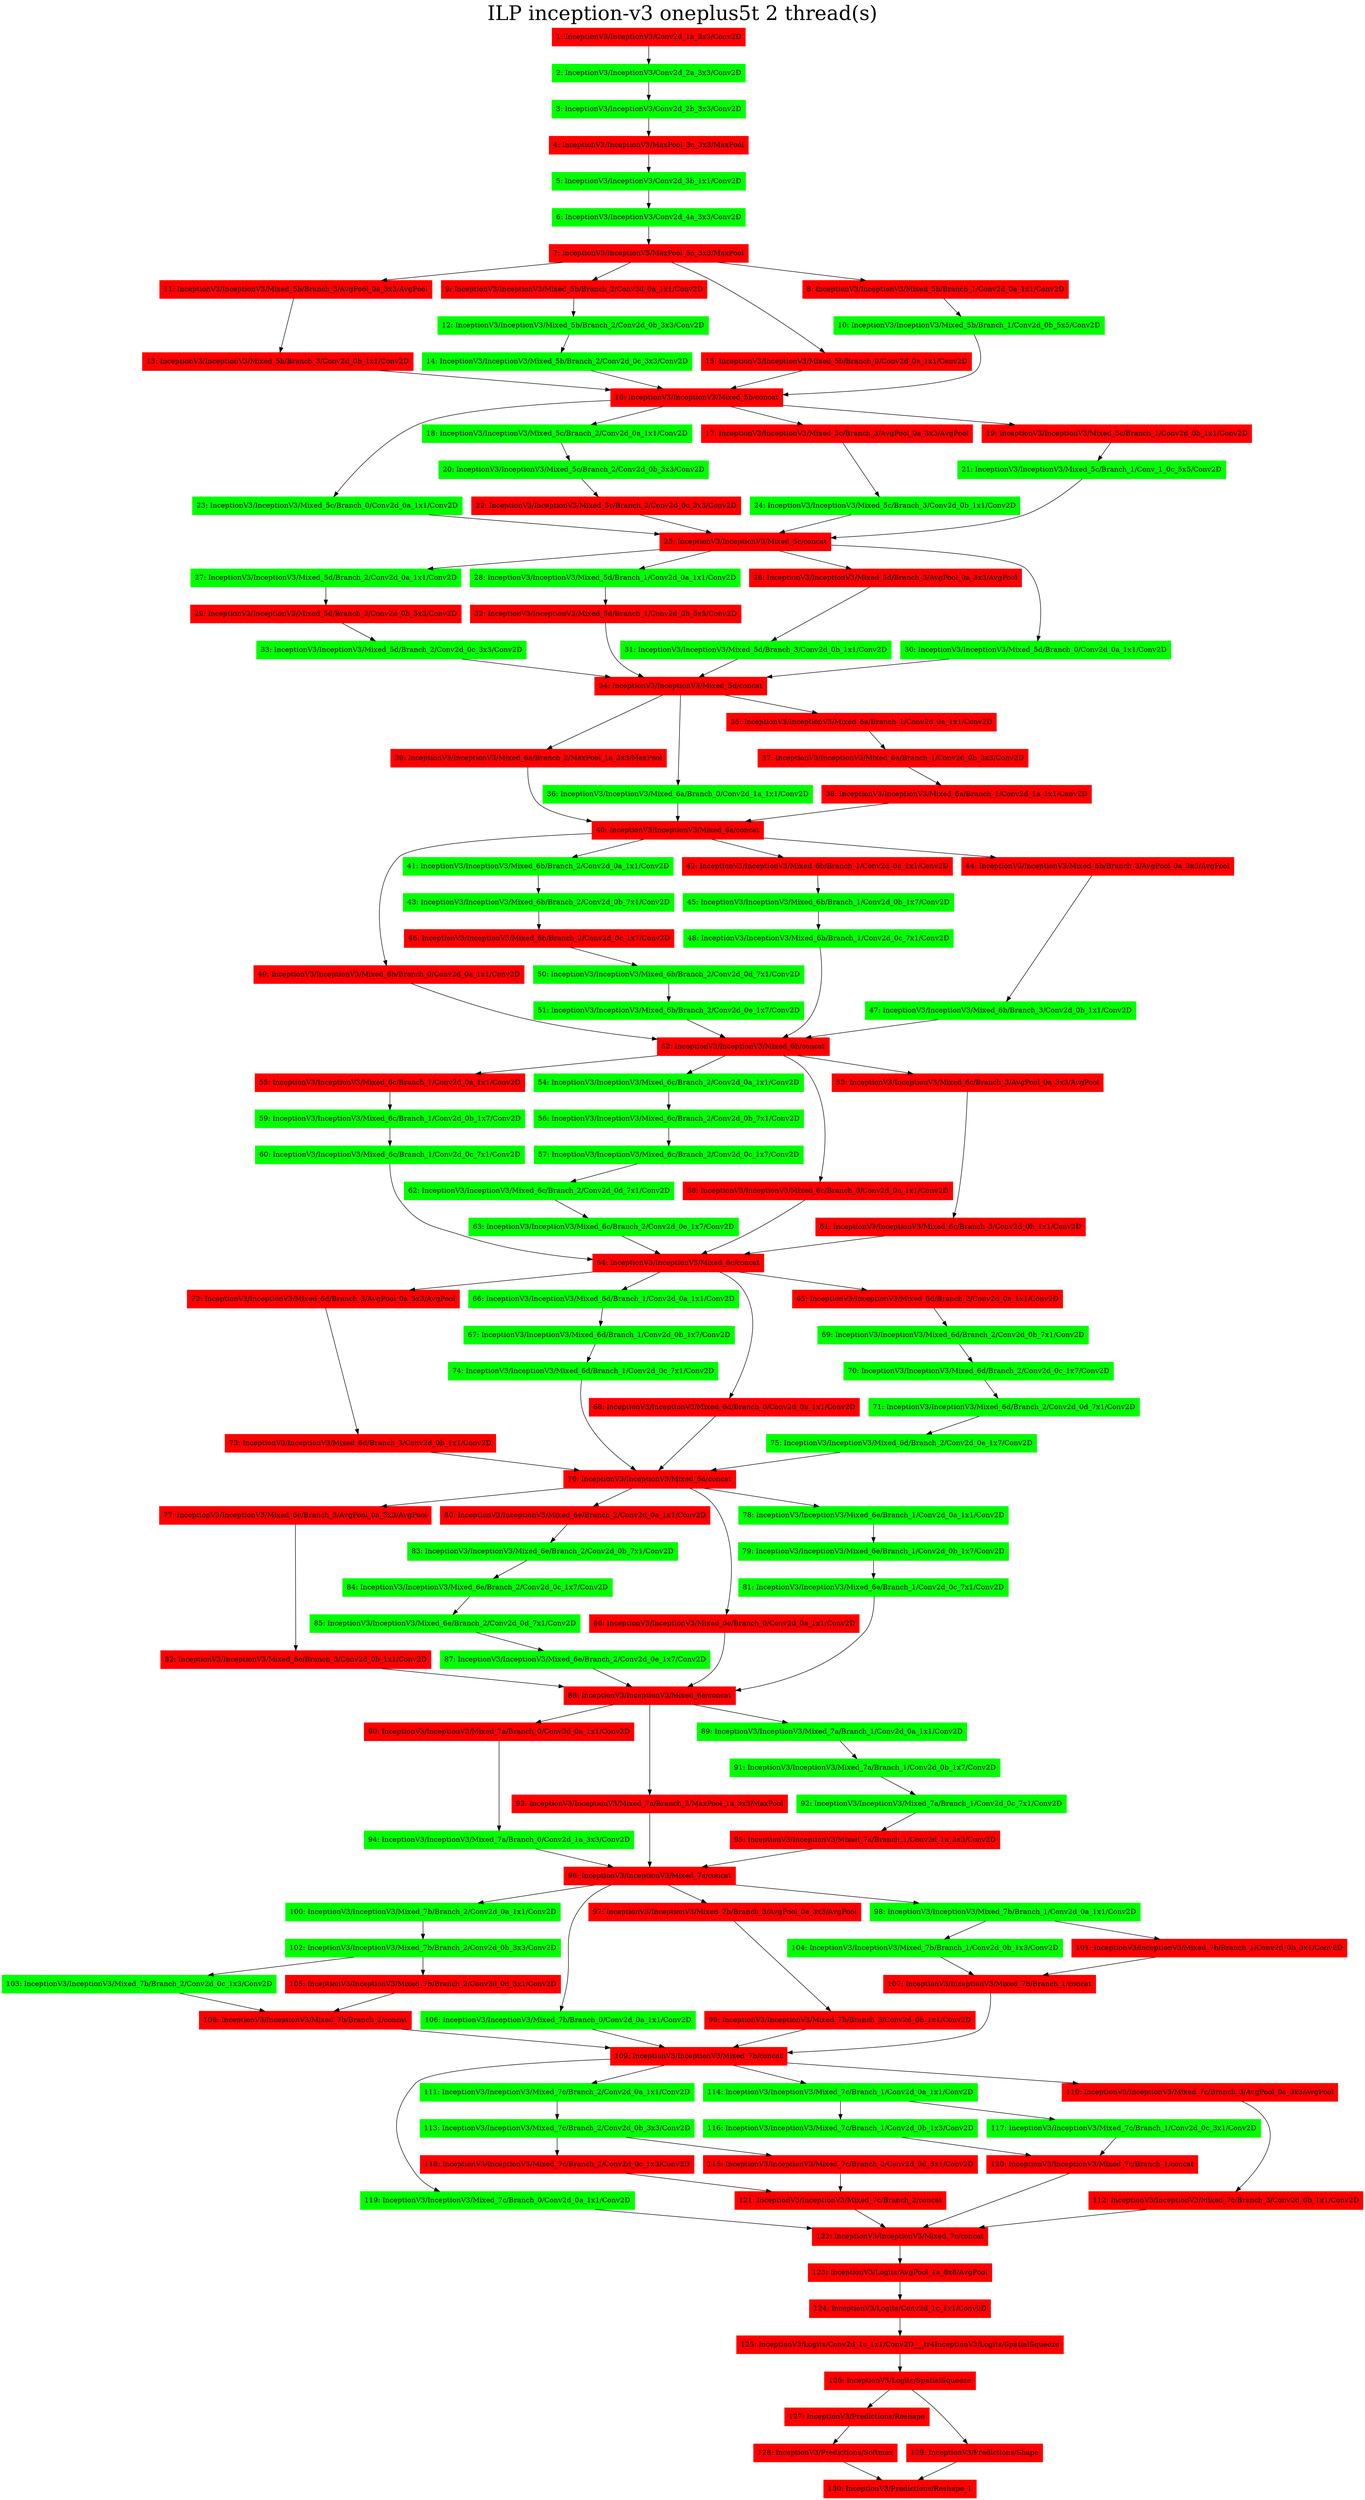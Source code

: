 digraph G {
label     = "ILP inception-v3 oneplus5t 2 thread(s)"
    labelloc  =  t // t: Place the graph's title on top.
    fontsize  = 40 // Make title stand out by giving a large font size
    fontcolor = black"1: InceptionV3/InceptionV3/Conv2d_1a_3x3/Conv2D"->"2: InceptionV3/InceptionV3/Conv2d_2a_3x3/Conv2D";
"1: InceptionV3/InceptionV3/Conv2d_1a_3x3/Conv2D" [shape=box,style=filled,color=red];
"2: InceptionV3/InceptionV3/Conv2d_2a_3x3/Conv2D"->"3: InceptionV3/InceptionV3/Conv2d_2b_3x3/Conv2D";
"2: InceptionV3/InceptionV3/Conv2d_2a_3x3/Conv2D" [shape=box,style=filled,color=green];
"3: InceptionV3/InceptionV3/Conv2d_2b_3x3/Conv2D"->"4: InceptionV3/InceptionV3/MaxPool_3a_3x3/MaxPool";
"3: InceptionV3/InceptionV3/Conv2d_2b_3x3/Conv2D" [shape=box,style=filled,color=green];
"4: InceptionV3/InceptionV3/MaxPool_3a_3x3/MaxPool"->"5: InceptionV3/InceptionV3/Conv2d_3b_1x1/Conv2D";
"4: InceptionV3/InceptionV3/MaxPool_3a_3x3/MaxPool" [shape=box,style=filled,color=red];
"5: InceptionV3/InceptionV3/Conv2d_3b_1x1/Conv2D"->"6: InceptionV3/InceptionV3/Conv2d_4a_3x3/Conv2D";
"5: InceptionV3/InceptionV3/Conv2d_3b_1x1/Conv2D" [shape=box,style=filled,color=green];
"6: InceptionV3/InceptionV3/Conv2d_4a_3x3/Conv2D"->"7: InceptionV3/InceptionV3/MaxPool_5a_3x3/MaxPool";
"6: InceptionV3/InceptionV3/Conv2d_4a_3x3/Conv2D" [shape=box,style=filled,color=green];
"7: InceptionV3/InceptionV3/MaxPool_5a_3x3/MaxPool"->"11: InceptionV3/InceptionV3/Mixed_5b/Branch_3/AvgPool_0a_3x3/AvgPool";
"7: InceptionV3/InceptionV3/MaxPool_5a_3x3/MaxPool"->"9: InceptionV3/InceptionV3/Mixed_5b/Branch_2/Conv2d_0a_1x1/Conv2D";
"7: InceptionV3/InceptionV3/MaxPool_5a_3x3/MaxPool"->"15: InceptionV3/InceptionV3/Mixed_5b/Branch_0/Conv2d_0a_1x1/Conv2D";
"7: InceptionV3/InceptionV3/MaxPool_5a_3x3/MaxPool"->"8: InceptionV3/InceptionV3/Mixed_5b/Branch_1/Conv2d_0a_1x1/Conv2D";
"7: InceptionV3/InceptionV3/MaxPool_5a_3x3/MaxPool" [shape=box,style=filled,color=red];
"11: InceptionV3/InceptionV3/Mixed_5b/Branch_3/AvgPool_0a_3x3/AvgPool"->"13: InceptionV3/InceptionV3/Mixed_5b/Branch_3/Conv2d_0b_1x1/Conv2D";
"11: InceptionV3/InceptionV3/Mixed_5b/Branch_3/AvgPool_0a_3x3/AvgPool" [shape=box,style=filled,color=red];
"9: InceptionV3/InceptionV3/Mixed_5b/Branch_2/Conv2d_0a_1x1/Conv2D"->"12: InceptionV3/InceptionV3/Mixed_5b/Branch_2/Conv2d_0b_3x3/Conv2D";
"9: InceptionV3/InceptionV3/Mixed_5b/Branch_2/Conv2d_0a_1x1/Conv2D" [shape=box,style=filled,color=red];
"8: InceptionV3/InceptionV3/Mixed_5b/Branch_1/Conv2d_0a_1x1/Conv2D"->"10: InceptionV3/InceptionV3/Mixed_5b/Branch_1/Conv2d_0b_5x5/Conv2D";
"8: InceptionV3/InceptionV3/Mixed_5b/Branch_1/Conv2d_0a_1x1/Conv2D" [shape=box,style=filled,color=red];
"15: InceptionV3/InceptionV3/Mixed_5b/Branch_0/Conv2d_0a_1x1/Conv2D"->"16: InceptionV3/InceptionV3/Mixed_5b/concat";
"15: InceptionV3/InceptionV3/Mixed_5b/Branch_0/Conv2d_0a_1x1/Conv2D" [shape=box,style=filled,color=red];
"13: InceptionV3/InceptionV3/Mixed_5b/Branch_3/Conv2d_0b_1x1/Conv2D"->"16: InceptionV3/InceptionV3/Mixed_5b/concat";
"13: InceptionV3/InceptionV3/Mixed_5b/Branch_3/Conv2d_0b_1x1/Conv2D" [shape=box,style=filled,color=red];
"12: InceptionV3/InceptionV3/Mixed_5b/Branch_2/Conv2d_0b_3x3/Conv2D"->"14: InceptionV3/InceptionV3/Mixed_5b/Branch_2/Conv2d_0c_3x3/Conv2D";
"12: InceptionV3/InceptionV3/Mixed_5b/Branch_2/Conv2d_0b_3x3/Conv2D" [shape=box,style=filled,color=green];
"10: InceptionV3/InceptionV3/Mixed_5b/Branch_1/Conv2d_0b_5x5/Conv2D"->"16: InceptionV3/InceptionV3/Mixed_5b/concat";
"10: InceptionV3/InceptionV3/Mixed_5b/Branch_1/Conv2d_0b_5x5/Conv2D" [shape=box,style=filled,color=green];
"14: InceptionV3/InceptionV3/Mixed_5b/Branch_2/Conv2d_0c_3x3/Conv2D"->"16: InceptionV3/InceptionV3/Mixed_5b/concat";
"14: InceptionV3/InceptionV3/Mixed_5b/Branch_2/Conv2d_0c_3x3/Conv2D" [shape=box,style=filled,color=green];
"16: InceptionV3/InceptionV3/Mixed_5b/concat"->"23: InceptionV3/InceptionV3/Mixed_5c/Branch_0/Conv2d_0a_1x1/Conv2D";
"16: InceptionV3/InceptionV3/Mixed_5b/concat"->"18: InceptionV3/InceptionV3/Mixed_5c/Branch_2/Conv2d_0a_1x1/Conv2D";
"16: InceptionV3/InceptionV3/Mixed_5b/concat"->"17: InceptionV3/InceptionV3/Mixed_5c/Branch_3/AvgPool_0a_3x3/AvgPool";
"16: InceptionV3/InceptionV3/Mixed_5b/concat"->"19: InceptionV3/InceptionV3/Mixed_5c/Branch_1/Conv2d_0b_1x1/Conv2D";
"16: InceptionV3/InceptionV3/Mixed_5b/concat" [shape=box,style=filled,color=red];
"17: InceptionV3/InceptionV3/Mixed_5c/Branch_3/AvgPool_0a_3x3/AvgPool"->"24: InceptionV3/InceptionV3/Mixed_5c/Branch_3/Conv2d_0b_1x1/Conv2D";
"17: InceptionV3/InceptionV3/Mixed_5c/Branch_3/AvgPool_0a_3x3/AvgPool" [shape=box,style=filled,color=red];
"18: InceptionV3/InceptionV3/Mixed_5c/Branch_2/Conv2d_0a_1x1/Conv2D"->"20: InceptionV3/InceptionV3/Mixed_5c/Branch_2/Conv2d_0b_3x3/Conv2D";
"18: InceptionV3/InceptionV3/Mixed_5c/Branch_2/Conv2d_0a_1x1/Conv2D" [shape=box,style=filled,color=green];
"19: InceptionV3/InceptionV3/Mixed_5c/Branch_1/Conv2d_0b_1x1/Conv2D"->"21: InceptionV3/InceptionV3/Mixed_5c/Branch_1/Conv_1_0c_5x5/Conv2D";
"19: InceptionV3/InceptionV3/Mixed_5c/Branch_1/Conv2d_0b_1x1/Conv2D" [shape=box,style=filled,color=red];
"23: InceptionV3/InceptionV3/Mixed_5c/Branch_0/Conv2d_0a_1x1/Conv2D"->"25: InceptionV3/InceptionV3/Mixed_5c/concat";
"23: InceptionV3/InceptionV3/Mixed_5c/Branch_0/Conv2d_0a_1x1/Conv2D" [shape=box,style=filled,color=green];
"24: InceptionV3/InceptionV3/Mixed_5c/Branch_3/Conv2d_0b_1x1/Conv2D"->"25: InceptionV3/InceptionV3/Mixed_5c/concat";
"24: InceptionV3/InceptionV3/Mixed_5c/Branch_3/Conv2d_0b_1x1/Conv2D" [shape=box,style=filled,color=green];
"20: InceptionV3/InceptionV3/Mixed_5c/Branch_2/Conv2d_0b_3x3/Conv2D"->"22: InceptionV3/InceptionV3/Mixed_5c/Branch_2/Conv2d_0c_3x3/Conv2D";
"20: InceptionV3/InceptionV3/Mixed_5c/Branch_2/Conv2d_0b_3x3/Conv2D" [shape=box,style=filled,color=green];
"21: InceptionV3/InceptionV3/Mixed_5c/Branch_1/Conv_1_0c_5x5/Conv2D"->"25: InceptionV3/InceptionV3/Mixed_5c/concat";
"21: InceptionV3/InceptionV3/Mixed_5c/Branch_1/Conv_1_0c_5x5/Conv2D" [shape=box,style=filled,color=green];
"22: InceptionV3/InceptionV3/Mixed_5c/Branch_2/Conv2d_0c_3x3/Conv2D"->"25: InceptionV3/InceptionV3/Mixed_5c/concat";
"22: InceptionV3/InceptionV3/Mixed_5c/Branch_2/Conv2d_0c_3x3/Conv2D" [shape=box,style=filled,color=red];
"25: InceptionV3/InceptionV3/Mixed_5c/concat"->"27: InceptionV3/InceptionV3/Mixed_5d/Branch_2/Conv2d_0a_1x1/Conv2D";
"25: InceptionV3/InceptionV3/Mixed_5c/concat"->"28: InceptionV3/InceptionV3/Mixed_5d/Branch_1/Conv2d_0a_1x1/Conv2D";
"25: InceptionV3/InceptionV3/Mixed_5c/concat"->"26: InceptionV3/InceptionV3/Mixed_5d/Branch_3/AvgPool_0a_3x3/AvgPool";
"25: InceptionV3/InceptionV3/Mixed_5c/concat"->"30: InceptionV3/InceptionV3/Mixed_5d/Branch_0/Conv2d_0a_1x1/Conv2D";
"25: InceptionV3/InceptionV3/Mixed_5c/concat" [shape=box,style=filled,color=red];
"26: InceptionV3/InceptionV3/Mixed_5d/Branch_3/AvgPool_0a_3x3/AvgPool"->"31: InceptionV3/InceptionV3/Mixed_5d/Branch_3/Conv2d_0b_1x1/Conv2D";
"26: InceptionV3/InceptionV3/Mixed_5d/Branch_3/AvgPool_0a_3x3/AvgPool" [shape=box,style=filled,color=red];
"27: InceptionV3/InceptionV3/Mixed_5d/Branch_2/Conv2d_0a_1x1/Conv2D"->"29: InceptionV3/InceptionV3/Mixed_5d/Branch_2/Conv2d_0b_3x3/Conv2D";
"27: InceptionV3/InceptionV3/Mixed_5d/Branch_2/Conv2d_0a_1x1/Conv2D" [shape=box,style=filled,color=green];
"28: InceptionV3/InceptionV3/Mixed_5d/Branch_1/Conv2d_0a_1x1/Conv2D"->"32: InceptionV3/InceptionV3/Mixed_5d/Branch_1/Conv2d_0b_5x5/Conv2D";
"28: InceptionV3/InceptionV3/Mixed_5d/Branch_1/Conv2d_0a_1x1/Conv2D" [shape=box,style=filled,color=green];
"30: InceptionV3/InceptionV3/Mixed_5d/Branch_0/Conv2d_0a_1x1/Conv2D"->"34: InceptionV3/InceptionV3/Mixed_5d/concat";
"30: InceptionV3/InceptionV3/Mixed_5d/Branch_0/Conv2d_0a_1x1/Conv2D" [shape=box,style=filled,color=green];
"31: InceptionV3/InceptionV3/Mixed_5d/Branch_3/Conv2d_0b_1x1/Conv2D"->"34: InceptionV3/InceptionV3/Mixed_5d/concat";
"31: InceptionV3/InceptionV3/Mixed_5d/Branch_3/Conv2d_0b_1x1/Conv2D" [shape=box,style=filled,color=green];
"29: InceptionV3/InceptionV3/Mixed_5d/Branch_2/Conv2d_0b_3x3/Conv2D"->"33: InceptionV3/InceptionV3/Mixed_5d/Branch_2/Conv2d_0c_3x3/Conv2D";
"29: InceptionV3/InceptionV3/Mixed_5d/Branch_2/Conv2d_0b_3x3/Conv2D" [shape=box,style=filled,color=red];
"32: InceptionV3/InceptionV3/Mixed_5d/Branch_1/Conv2d_0b_5x5/Conv2D"->"34: InceptionV3/InceptionV3/Mixed_5d/concat";
"32: InceptionV3/InceptionV3/Mixed_5d/Branch_1/Conv2d_0b_5x5/Conv2D" [shape=box,style=filled,color=red];
"33: InceptionV3/InceptionV3/Mixed_5d/Branch_2/Conv2d_0c_3x3/Conv2D"->"34: InceptionV3/InceptionV3/Mixed_5d/concat";
"33: InceptionV3/InceptionV3/Mixed_5d/Branch_2/Conv2d_0c_3x3/Conv2D" [shape=box,style=filled,color=green];
"34: InceptionV3/InceptionV3/Mixed_5d/concat"->"39: InceptionV3/InceptionV3/Mixed_6a/Branch_2/MaxPool_1a_3x3/MaxPool";
"34: InceptionV3/InceptionV3/Mixed_5d/concat"->"36: InceptionV3/InceptionV3/Mixed_6a/Branch_0/Conv2d_1a_1x1/Conv2D";
"34: InceptionV3/InceptionV3/Mixed_5d/concat"->"35: InceptionV3/InceptionV3/Mixed_6a/Branch_1/Conv2d_0a_1x1/Conv2D";
"34: InceptionV3/InceptionV3/Mixed_5d/concat" [shape=box,style=filled,color=red];
"39: InceptionV3/InceptionV3/Mixed_6a/Branch_2/MaxPool_1a_3x3/MaxPool"->"40: InceptionV3/InceptionV3/Mixed_6a/concat";
"39: InceptionV3/InceptionV3/Mixed_6a/Branch_2/MaxPool_1a_3x3/MaxPool" [shape=box,style=filled,color=red];
"35: InceptionV3/InceptionV3/Mixed_6a/Branch_1/Conv2d_0a_1x1/Conv2D"->"37: InceptionV3/InceptionV3/Mixed_6a/Branch_1/Conv2d_0b_3x3/Conv2D";
"35: InceptionV3/InceptionV3/Mixed_6a/Branch_1/Conv2d_0a_1x1/Conv2D" [shape=box,style=filled,color=red];
"36: InceptionV3/InceptionV3/Mixed_6a/Branch_0/Conv2d_1a_1x1/Conv2D"->"40: InceptionV3/InceptionV3/Mixed_6a/concat";
"36: InceptionV3/InceptionV3/Mixed_6a/Branch_0/Conv2d_1a_1x1/Conv2D" [shape=box,style=filled,color=green];
"37: InceptionV3/InceptionV3/Mixed_6a/Branch_1/Conv2d_0b_3x3/Conv2D"->"38: InceptionV3/InceptionV3/Mixed_6a/Branch_1/Conv2d_1a_1x1/Conv2D";
"37: InceptionV3/InceptionV3/Mixed_6a/Branch_1/Conv2d_0b_3x3/Conv2D" [shape=box,style=filled,color=red];
"38: InceptionV3/InceptionV3/Mixed_6a/Branch_1/Conv2d_1a_1x1/Conv2D"->"40: InceptionV3/InceptionV3/Mixed_6a/concat";
"38: InceptionV3/InceptionV3/Mixed_6a/Branch_1/Conv2d_1a_1x1/Conv2D" [shape=box,style=filled,color=red];
"40: InceptionV3/InceptionV3/Mixed_6a/concat"->"49: InceptionV3/InceptionV3/Mixed_6b/Branch_0/Conv2d_0a_1x1/Conv2D";
"40: InceptionV3/InceptionV3/Mixed_6a/concat"->"41: InceptionV3/InceptionV3/Mixed_6b/Branch_2/Conv2d_0a_1x1/Conv2D";
"40: InceptionV3/InceptionV3/Mixed_6a/concat"->"42: InceptionV3/InceptionV3/Mixed_6b/Branch_1/Conv2d_0a_1x1/Conv2D";
"40: InceptionV3/InceptionV3/Mixed_6a/concat"->"44: InceptionV3/InceptionV3/Mixed_6b/Branch_3/AvgPool_0a_3x3/AvgPool";
"40: InceptionV3/InceptionV3/Mixed_6a/concat" [shape=box,style=filled,color=red];
"44: InceptionV3/InceptionV3/Mixed_6b/Branch_3/AvgPool_0a_3x3/AvgPool"->"47: InceptionV3/InceptionV3/Mixed_6b/Branch_3/Conv2d_0b_1x1/Conv2D";
"44: InceptionV3/InceptionV3/Mixed_6b/Branch_3/AvgPool_0a_3x3/AvgPool" [shape=box,style=filled,color=red];
"41: InceptionV3/InceptionV3/Mixed_6b/Branch_2/Conv2d_0a_1x1/Conv2D"->"43: InceptionV3/InceptionV3/Mixed_6b/Branch_2/Conv2d_0b_7x1/Conv2D";
"41: InceptionV3/InceptionV3/Mixed_6b/Branch_2/Conv2d_0a_1x1/Conv2D" [shape=box,style=filled,color=green];
"42: InceptionV3/InceptionV3/Mixed_6b/Branch_1/Conv2d_0a_1x1/Conv2D"->"45: InceptionV3/InceptionV3/Mixed_6b/Branch_1/Conv2d_0b_1x7/Conv2D";
"42: InceptionV3/InceptionV3/Mixed_6b/Branch_1/Conv2d_0a_1x1/Conv2D" [shape=box,style=filled,color=red];
"49: InceptionV3/InceptionV3/Mixed_6b/Branch_0/Conv2d_0a_1x1/Conv2D"->"52: InceptionV3/InceptionV3/Mixed_6b/concat";
"49: InceptionV3/InceptionV3/Mixed_6b/Branch_0/Conv2d_0a_1x1/Conv2D" [shape=box,style=filled,color=red];
"47: InceptionV3/InceptionV3/Mixed_6b/Branch_3/Conv2d_0b_1x1/Conv2D"->"52: InceptionV3/InceptionV3/Mixed_6b/concat";
"47: InceptionV3/InceptionV3/Mixed_6b/Branch_3/Conv2d_0b_1x1/Conv2D" [shape=box,style=filled,color=green];
"43: InceptionV3/InceptionV3/Mixed_6b/Branch_2/Conv2d_0b_7x1/Conv2D"->"46: InceptionV3/InceptionV3/Mixed_6b/Branch_2/Conv2d_0c_1x7/Conv2D";
"43: InceptionV3/InceptionV3/Mixed_6b/Branch_2/Conv2d_0b_7x1/Conv2D" [shape=box,style=filled,color=green];
"45: InceptionV3/InceptionV3/Mixed_6b/Branch_1/Conv2d_0b_1x7/Conv2D"->"48: InceptionV3/InceptionV3/Mixed_6b/Branch_1/Conv2d_0c_7x1/Conv2D";
"45: InceptionV3/InceptionV3/Mixed_6b/Branch_1/Conv2d_0b_1x7/Conv2D" [shape=box,style=filled,color=green];
"46: InceptionV3/InceptionV3/Mixed_6b/Branch_2/Conv2d_0c_1x7/Conv2D"->"50: InceptionV3/InceptionV3/Mixed_6b/Branch_2/Conv2d_0d_7x1/Conv2D";
"46: InceptionV3/InceptionV3/Mixed_6b/Branch_2/Conv2d_0c_1x7/Conv2D" [shape=box,style=filled,color=red];
"48: InceptionV3/InceptionV3/Mixed_6b/Branch_1/Conv2d_0c_7x1/Conv2D"->"52: InceptionV3/InceptionV3/Mixed_6b/concat";
"48: InceptionV3/InceptionV3/Mixed_6b/Branch_1/Conv2d_0c_7x1/Conv2D" [shape=box,style=filled,color=green];
"50: InceptionV3/InceptionV3/Mixed_6b/Branch_2/Conv2d_0d_7x1/Conv2D"->"51: InceptionV3/InceptionV3/Mixed_6b/Branch_2/Conv2d_0e_1x7/Conv2D";
"50: InceptionV3/InceptionV3/Mixed_6b/Branch_2/Conv2d_0d_7x1/Conv2D" [shape=box,style=filled,color=green];
"51: InceptionV3/InceptionV3/Mixed_6b/Branch_2/Conv2d_0e_1x7/Conv2D"->"52: InceptionV3/InceptionV3/Mixed_6b/concat";
"51: InceptionV3/InceptionV3/Mixed_6b/Branch_2/Conv2d_0e_1x7/Conv2D" [shape=box,style=filled,color=green];
"52: InceptionV3/InceptionV3/Mixed_6b/concat"->"55: InceptionV3/InceptionV3/Mixed_6c/Branch_1/Conv2d_0a_1x1/Conv2D";
"52: InceptionV3/InceptionV3/Mixed_6b/concat"->"54: InceptionV3/InceptionV3/Mixed_6c/Branch_2/Conv2d_0a_1x1/Conv2D";
"52: InceptionV3/InceptionV3/Mixed_6b/concat"->"58: InceptionV3/InceptionV3/Mixed_6c/Branch_0/Conv2d_0a_1x1/Conv2D";
"52: InceptionV3/InceptionV3/Mixed_6b/concat"->"53: InceptionV3/InceptionV3/Mixed_6c/Branch_3/AvgPool_0a_3x3/AvgPool";
"52: InceptionV3/InceptionV3/Mixed_6b/concat" [shape=box,style=filled,color=red];
"53: InceptionV3/InceptionV3/Mixed_6c/Branch_3/AvgPool_0a_3x3/AvgPool"->"61: InceptionV3/InceptionV3/Mixed_6c/Branch_3/Conv2d_0b_1x1/Conv2D";
"53: InceptionV3/InceptionV3/Mixed_6c/Branch_3/AvgPool_0a_3x3/AvgPool" [shape=box,style=filled,color=red];
"54: InceptionV3/InceptionV3/Mixed_6c/Branch_2/Conv2d_0a_1x1/Conv2D"->"56: InceptionV3/InceptionV3/Mixed_6c/Branch_2/Conv2d_0b_7x1/Conv2D";
"54: InceptionV3/InceptionV3/Mixed_6c/Branch_2/Conv2d_0a_1x1/Conv2D" [shape=box,style=filled,color=green];
"55: InceptionV3/InceptionV3/Mixed_6c/Branch_1/Conv2d_0a_1x1/Conv2D"->"59: InceptionV3/InceptionV3/Mixed_6c/Branch_1/Conv2d_0b_1x7/Conv2D";
"55: InceptionV3/InceptionV3/Mixed_6c/Branch_1/Conv2d_0a_1x1/Conv2D" [shape=box,style=filled,color=red];
"58: InceptionV3/InceptionV3/Mixed_6c/Branch_0/Conv2d_0a_1x1/Conv2D"->"64: InceptionV3/InceptionV3/Mixed_6c/concat";
"58: InceptionV3/InceptionV3/Mixed_6c/Branch_0/Conv2d_0a_1x1/Conv2D" [shape=box,style=filled,color=red];
"61: InceptionV3/InceptionV3/Mixed_6c/Branch_3/Conv2d_0b_1x1/Conv2D"->"64: InceptionV3/InceptionV3/Mixed_6c/concat";
"61: InceptionV3/InceptionV3/Mixed_6c/Branch_3/Conv2d_0b_1x1/Conv2D" [shape=box,style=filled,color=red];
"56: InceptionV3/InceptionV3/Mixed_6c/Branch_2/Conv2d_0b_7x1/Conv2D"->"57: InceptionV3/InceptionV3/Mixed_6c/Branch_2/Conv2d_0c_1x7/Conv2D";
"56: InceptionV3/InceptionV3/Mixed_6c/Branch_2/Conv2d_0b_7x1/Conv2D" [shape=box,style=filled,color=green];
"59: InceptionV3/InceptionV3/Mixed_6c/Branch_1/Conv2d_0b_1x7/Conv2D"->"60: InceptionV3/InceptionV3/Mixed_6c/Branch_1/Conv2d_0c_7x1/Conv2D";
"59: InceptionV3/InceptionV3/Mixed_6c/Branch_1/Conv2d_0b_1x7/Conv2D" [shape=box,style=filled,color=green];
"57: InceptionV3/InceptionV3/Mixed_6c/Branch_2/Conv2d_0c_1x7/Conv2D"->"62: InceptionV3/InceptionV3/Mixed_6c/Branch_2/Conv2d_0d_7x1/Conv2D";
"57: InceptionV3/InceptionV3/Mixed_6c/Branch_2/Conv2d_0c_1x7/Conv2D" [shape=box,style=filled,color=green];
"60: InceptionV3/InceptionV3/Mixed_6c/Branch_1/Conv2d_0c_7x1/Conv2D"->"64: InceptionV3/InceptionV3/Mixed_6c/concat";
"60: InceptionV3/InceptionV3/Mixed_6c/Branch_1/Conv2d_0c_7x1/Conv2D" [shape=box,style=filled,color=green];
"62: InceptionV3/InceptionV3/Mixed_6c/Branch_2/Conv2d_0d_7x1/Conv2D"->"63: InceptionV3/InceptionV3/Mixed_6c/Branch_2/Conv2d_0e_1x7/Conv2D";
"62: InceptionV3/InceptionV3/Mixed_6c/Branch_2/Conv2d_0d_7x1/Conv2D" [shape=box,style=filled,color=green];
"63: InceptionV3/InceptionV3/Mixed_6c/Branch_2/Conv2d_0e_1x7/Conv2D"->"64: InceptionV3/InceptionV3/Mixed_6c/concat";
"63: InceptionV3/InceptionV3/Mixed_6c/Branch_2/Conv2d_0e_1x7/Conv2D" [shape=box,style=filled,color=green];
"64: InceptionV3/InceptionV3/Mixed_6c/concat"->"72: InceptionV3/InceptionV3/Mixed_6d/Branch_3/AvgPool_0a_3x3/AvgPool";
"64: InceptionV3/InceptionV3/Mixed_6c/concat"->"66: InceptionV3/InceptionV3/Mixed_6d/Branch_1/Conv2d_0a_1x1/Conv2D";
"64: InceptionV3/InceptionV3/Mixed_6c/concat"->"68: InceptionV3/InceptionV3/Mixed_6d/Branch_0/Conv2d_0a_1x1/Conv2D";
"64: InceptionV3/InceptionV3/Mixed_6c/concat"->"65: InceptionV3/InceptionV3/Mixed_6d/Branch_2/Conv2d_0a_1x1/Conv2D";
"64: InceptionV3/InceptionV3/Mixed_6c/concat" [shape=box,style=filled,color=red];
"72: InceptionV3/InceptionV3/Mixed_6d/Branch_3/AvgPool_0a_3x3/AvgPool"->"73: InceptionV3/InceptionV3/Mixed_6d/Branch_3/Conv2d_0b_1x1/Conv2D";
"72: InceptionV3/InceptionV3/Mixed_6d/Branch_3/AvgPool_0a_3x3/AvgPool" [shape=box,style=filled,color=red];
"65: InceptionV3/InceptionV3/Mixed_6d/Branch_2/Conv2d_0a_1x1/Conv2D"->"69: InceptionV3/InceptionV3/Mixed_6d/Branch_2/Conv2d_0b_7x1/Conv2D";
"65: InceptionV3/InceptionV3/Mixed_6d/Branch_2/Conv2d_0a_1x1/Conv2D" [shape=box,style=filled,color=red];
"66: InceptionV3/InceptionV3/Mixed_6d/Branch_1/Conv2d_0a_1x1/Conv2D"->"67: InceptionV3/InceptionV3/Mixed_6d/Branch_1/Conv2d_0b_1x7/Conv2D";
"66: InceptionV3/InceptionV3/Mixed_6d/Branch_1/Conv2d_0a_1x1/Conv2D" [shape=box,style=filled,color=green];
"68: InceptionV3/InceptionV3/Mixed_6d/Branch_0/Conv2d_0a_1x1/Conv2D"->"76: InceptionV3/InceptionV3/Mixed_6d/concat";
"68: InceptionV3/InceptionV3/Mixed_6d/Branch_0/Conv2d_0a_1x1/Conv2D" [shape=box,style=filled,color=red];
"73: InceptionV3/InceptionV3/Mixed_6d/Branch_3/Conv2d_0b_1x1/Conv2D"->"76: InceptionV3/InceptionV3/Mixed_6d/concat";
"73: InceptionV3/InceptionV3/Mixed_6d/Branch_3/Conv2d_0b_1x1/Conv2D" [shape=box,style=filled,color=red];
"69: InceptionV3/InceptionV3/Mixed_6d/Branch_2/Conv2d_0b_7x1/Conv2D"->"70: InceptionV3/InceptionV3/Mixed_6d/Branch_2/Conv2d_0c_1x7/Conv2D";
"69: InceptionV3/InceptionV3/Mixed_6d/Branch_2/Conv2d_0b_7x1/Conv2D" [shape=box,style=filled,color=green];
"67: InceptionV3/InceptionV3/Mixed_6d/Branch_1/Conv2d_0b_1x7/Conv2D"->"74: InceptionV3/InceptionV3/Mixed_6d/Branch_1/Conv2d_0c_7x1/Conv2D";
"67: InceptionV3/InceptionV3/Mixed_6d/Branch_1/Conv2d_0b_1x7/Conv2D" [shape=box,style=filled,color=green];
"70: InceptionV3/InceptionV3/Mixed_6d/Branch_2/Conv2d_0c_1x7/Conv2D"->"71: InceptionV3/InceptionV3/Mixed_6d/Branch_2/Conv2d_0d_7x1/Conv2D";
"70: InceptionV3/InceptionV3/Mixed_6d/Branch_2/Conv2d_0c_1x7/Conv2D" [shape=box,style=filled,color=green];
"74: InceptionV3/InceptionV3/Mixed_6d/Branch_1/Conv2d_0c_7x1/Conv2D"->"76: InceptionV3/InceptionV3/Mixed_6d/concat";
"74: InceptionV3/InceptionV3/Mixed_6d/Branch_1/Conv2d_0c_7x1/Conv2D" [shape=box,style=filled,color=green];
"71: InceptionV3/InceptionV3/Mixed_6d/Branch_2/Conv2d_0d_7x1/Conv2D"->"75: InceptionV3/InceptionV3/Mixed_6d/Branch_2/Conv2d_0e_1x7/Conv2D";
"71: InceptionV3/InceptionV3/Mixed_6d/Branch_2/Conv2d_0d_7x1/Conv2D" [shape=box,style=filled,color=green];
"75: InceptionV3/InceptionV3/Mixed_6d/Branch_2/Conv2d_0e_1x7/Conv2D"->"76: InceptionV3/InceptionV3/Mixed_6d/concat";
"75: InceptionV3/InceptionV3/Mixed_6d/Branch_2/Conv2d_0e_1x7/Conv2D" [shape=box,style=filled,color=green];
"76: InceptionV3/InceptionV3/Mixed_6d/concat"->"77: InceptionV3/InceptionV3/Mixed_6e/Branch_3/AvgPool_0a_3x3/AvgPool";
"76: InceptionV3/InceptionV3/Mixed_6d/concat"->"80: InceptionV3/InceptionV3/Mixed_6e/Branch_2/Conv2d_0a_1x1/Conv2D";
"76: InceptionV3/InceptionV3/Mixed_6d/concat"->"86: InceptionV3/InceptionV3/Mixed_6e/Branch_0/Conv2d_0a_1x1/Conv2D";
"76: InceptionV3/InceptionV3/Mixed_6d/concat"->"78: InceptionV3/InceptionV3/Mixed_6e/Branch_1/Conv2d_0a_1x1/Conv2D";
"76: InceptionV3/InceptionV3/Mixed_6d/concat" [shape=box,style=filled,color=red];
"77: InceptionV3/InceptionV3/Mixed_6e/Branch_3/AvgPool_0a_3x3/AvgPool"->"82: InceptionV3/InceptionV3/Mixed_6e/Branch_3/Conv2d_0b_1x1/Conv2D";
"77: InceptionV3/InceptionV3/Mixed_6e/Branch_3/AvgPool_0a_3x3/AvgPool" [shape=box,style=filled,color=red];
"80: InceptionV3/InceptionV3/Mixed_6e/Branch_2/Conv2d_0a_1x1/Conv2D"->"83: InceptionV3/InceptionV3/Mixed_6e/Branch_2/Conv2d_0b_7x1/Conv2D";
"80: InceptionV3/InceptionV3/Mixed_6e/Branch_2/Conv2d_0a_1x1/Conv2D" [shape=box,style=filled,color=red];
"78: InceptionV3/InceptionV3/Mixed_6e/Branch_1/Conv2d_0a_1x1/Conv2D"->"79: InceptionV3/InceptionV3/Mixed_6e/Branch_1/Conv2d_0b_1x7/Conv2D";
"78: InceptionV3/InceptionV3/Mixed_6e/Branch_1/Conv2d_0a_1x1/Conv2D" [shape=box,style=filled,color=green];
"86: InceptionV3/InceptionV3/Mixed_6e/Branch_0/Conv2d_0a_1x1/Conv2D"->"88: InceptionV3/InceptionV3/Mixed_6e/concat";
"86: InceptionV3/InceptionV3/Mixed_6e/Branch_0/Conv2d_0a_1x1/Conv2D" [shape=box,style=filled,color=red];
"82: InceptionV3/InceptionV3/Mixed_6e/Branch_3/Conv2d_0b_1x1/Conv2D"->"88: InceptionV3/InceptionV3/Mixed_6e/concat";
"82: InceptionV3/InceptionV3/Mixed_6e/Branch_3/Conv2d_0b_1x1/Conv2D" [shape=box,style=filled,color=red];
"83: InceptionV3/InceptionV3/Mixed_6e/Branch_2/Conv2d_0b_7x1/Conv2D"->"84: InceptionV3/InceptionV3/Mixed_6e/Branch_2/Conv2d_0c_1x7/Conv2D";
"83: InceptionV3/InceptionV3/Mixed_6e/Branch_2/Conv2d_0b_7x1/Conv2D" [shape=box,style=filled,color=green];
"79: InceptionV3/InceptionV3/Mixed_6e/Branch_1/Conv2d_0b_1x7/Conv2D"->"81: InceptionV3/InceptionV3/Mixed_6e/Branch_1/Conv2d_0c_7x1/Conv2D";
"79: InceptionV3/InceptionV3/Mixed_6e/Branch_1/Conv2d_0b_1x7/Conv2D" [shape=box,style=filled,color=green];
"84: InceptionV3/InceptionV3/Mixed_6e/Branch_2/Conv2d_0c_1x7/Conv2D"->"85: InceptionV3/InceptionV3/Mixed_6e/Branch_2/Conv2d_0d_7x1/Conv2D";
"84: InceptionV3/InceptionV3/Mixed_6e/Branch_2/Conv2d_0c_1x7/Conv2D" [shape=box,style=filled,color=green];
"81: InceptionV3/InceptionV3/Mixed_6e/Branch_1/Conv2d_0c_7x1/Conv2D"->"88: InceptionV3/InceptionV3/Mixed_6e/concat";
"81: InceptionV3/InceptionV3/Mixed_6e/Branch_1/Conv2d_0c_7x1/Conv2D" [shape=box,style=filled,color=green];
"85: InceptionV3/InceptionV3/Mixed_6e/Branch_2/Conv2d_0d_7x1/Conv2D"->"87: InceptionV3/InceptionV3/Mixed_6e/Branch_2/Conv2d_0e_1x7/Conv2D";
"85: InceptionV3/InceptionV3/Mixed_6e/Branch_2/Conv2d_0d_7x1/Conv2D" [shape=box,style=filled,color=green];
"87: InceptionV3/InceptionV3/Mixed_6e/Branch_2/Conv2d_0e_1x7/Conv2D"->"88: InceptionV3/InceptionV3/Mixed_6e/concat";
"87: InceptionV3/InceptionV3/Mixed_6e/Branch_2/Conv2d_0e_1x7/Conv2D" [shape=box,style=filled,color=green];
"88: InceptionV3/InceptionV3/Mixed_6e/concat"->"90: InceptionV3/InceptionV3/Mixed_7a/Branch_0/Conv2d_0a_1x1/Conv2D";
"88: InceptionV3/InceptionV3/Mixed_6e/concat"->"93: InceptionV3/InceptionV3/Mixed_7a/Branch_2/MaxPool_1a_3x3/MaxPool";
"88: InceptionV3/InceptionV3/Mixed_6e/concat"->"89: InceptionV3/InceptionV3/Mixed_7a/Branch_1/Conv2d_0a_1x1/Conv2D";
"88: InceptionV3/InceptionV3/Mixed_6e/concat" [shape=box,style=filled,color=red];
"93: InceptionV3/InceptionV3/Mixed_7a/Branch_2/MaxPool_1a_3x3/MaxPool"->"96: InceptionV3/InceptionV3/Mixed_7a/concat";
"93: InceptionV3/InceptionV3/Mixed_7a/Branch_2/MaxPool_1a_3x3/MaxPool" [shape=box,style=filled,color=red];
"89: InceptionV3/InceptionV3/Mixed_7a/Branch_1/Conv2d_0a_1x1/Conv2D"->"91: InceptionV3/InceptionV3/Mixed_7a/Branch_1/Conv2d_0b_1x7/Conv2D";
"89: InceptionV3/InceptionV3/Mixed_7a/Branch_1/Conv2d_0a_1x1/Conv2D" [shape=box,style=filled,color=green];
"90: InceptionV3/InceptionV3/Mixed_7a/Branch_0/Conv2d_0a_1x1/Conv2D"->"94: InceptionV3/InceptionV3/Mixed_7a/Branch_0/Conv2d_1a_3x3/Conv2D";
"90: InceptionV3/InceptionV3/Mixed_7a/Branch_0/Conv2d_0a_1x1/Conv2D" [shape=box,style=filled,color=red];
"91: InceptionV3/InceptionV3/Mixed_7a/Branch_1/Conv2d_0b_1x7/Conv2D"->"92: InceptionV3/InceptionV3/Mixed_7a/Branch_1/Conv2d_0c_7x1/Conv2D";
"91: InceptionV3/InceptionV3/Mixed_7a/Branch_1/Conv2d_0b_1x7/Conv2D" [shape=box,style=filled,color=green];
"94: InceptionV3/InceptionV3/Mixed_7a/Branch_0/Conv2d_1a_3x3/Conv2D"->"96: InceptionV3/InceptionV3/Mixed_7a/concat";
"94: InceptionV3/InceptionV3/Mixed_7a/Branch_0/Conv2d_1a_3x3/Conv2D" [shape=box,style=filled,color=green];
"92: InceptionV3/InceptionV3/Mixed_7a/Branch_1/Conv2d_0c_7x1/Conv2D"->"95: InceptionV3/InceptionV3/Mixed_7a/Branch_1/Conv2d_1a_3x3/Conv2D";
"92: InceptionV3/InceptionV3/Mixed_7a/Branch_1/Conv2d_0c_7x1/Conv2D" [shape=box,style=filled,color=green];
"95: InceptionV3/InceptionV3/Mixed_7a/Branch_1/Conv2d_1a_3x3/Conv2D"->"96: InceptionV3/InceptionV3/Mixed_7a/concat";
"95: InceptionV3/InceptionV3/Mixed_7a/Branch_1/Conv2d_1a_3x3/Conv2D" [shape=box,style=filled,color=red];
"96: InceptionV3/InceptionV3/Mixed_7a/concat"->"100: InceptionV3/InceptionV3/Mixed_7b/Branch_2/Conv2d_0a_1x1/Conv2D";
"96: InceptionV3/InceptionV3/Mixed_7a/concat"->"106: InceptionV3/InceptionV3/Mixed_7b/Branch_0/Conv2d_0a_1x1/Conv2D";
"96: InceptionV3/InceptionV3/Mixed_7a/concat"->"97: InceptionV3/InceptionV3/Mixed_7b/Branch_3/AvgPool_0a_3x3/AvgPool";
"96: InceptionV3/InceptionV3/Mixed_7a/concat"->"98: InceptionV3/InceptionV3/Mixed_7b/Branch_1/Conv2d_0a_1x1/Conv2D";
"96: InceptionV3/InceptionV3/Mixed_7a/concat" [shape=box,style=filled,color=red];
"97: InceptionV3/InceptionV3/Mixed_7b/Branch_3/AvgPool_0a_3x3/AvgPool"->"99: InceptionV3/InceptionV3/Mixed_7b/Branch_3/Conv2d_0b_1x1/Conv2D";
"97: InceptionV3/InceptionV3/Mixed_7b/Branch_3/AvgPool_0a_3x3/AvgPool" [shape=box,style=filled,color=red];
"100: InceptionV3/InceptionV3/Mixed_7b/Branch_2/Conv2d_0a_1x1/Conv2D"->"102: InceptionV3/InceptionV3/Mixed_7b/Branch_2/Conv2d_0b_3x3/Conv2D";
"100: InceptionV3/InceptionV3/Mixed_7b/Branch_2/Conv2d_0a_1x1/Conv2D" [shape=box,style=filled,color=green];
"98: InceptionV3/InceptionV3/Mixed_7b/Branch_1/Conv2d_0a_1x1/Conv2D"->"104: InceptionV3/InceptionV3/Mixed_7b/Branch_1/Conv2d_0b_1x3/Conv2D";
"98: InceptionV3/InceptionV3/Mixed_7b/Branch_1/Conv2d_0a_1x1/Conv2D"->"101: InceptionV3/InceptionV3/Mixed_7b/Branch_1/Conv2d_0b_3x1/Conv2D";
"98: InceptionV3/InceptionV3/Mixed_7b/Branch_1/Conv2d_0a_1x1/Conv2D" [shape=box,style=filled,color=green];
"106: InceptionV3/InceptionV3/Mixed_7b/Branch_0/Conv2d_0a_1x1/Conv2D"->"109: InceptionV3/InceptionV3/Mixed_7b/concat";
"106: InceptionV3/InceptionV3/Mixed_7b/Branch_0/Conv2d_0a_1x1/Conv2D" [shape=box,style=filled,color=green];
"99: InceptionV3/InceptionV3/Mixed_7b/Branch_3/Conv2d_0b_1x1/Conv2D"->"109: InceptionV3/InceptionV3/Mixed_7b/concat";
"99: InceptionV3/InceptionV3/Mixed_7b/Branch_3/Conv2d_0b_1x1/Conv2D" [shape=box,style=filled,color=red];
"102: InceptionV3/InceptionV3/Mixed_7b/Branch_2/Conv2d_0b_3x3/Conv2D"->"103: InceptionV3/InceptionV3/Mixed_7b/Branch_2/Conv2d_0c_1x3/Conv2D";
"102: InceptionV3/InceptionV3/Mixed_7b/Branch_2/Conv2d_0b_3x3/Conv2D"->"105: InceptionV3/InceptionV3/Mixed_7b/Branch_2/Conv2d_0d_3x1/Conv2D";
"102: InceptionV3/InceptionV3/Mixed_7b/Branch_2/Conv2d_0b_3x3/Conv2D" [shape=box,style=filled,color=green];
"101: InceptionV3/InceptionV3/Mixed_7b/Branch_1/Conv2d_0b_3x1/Conv2D"->"107: InceptionV3/InceptionV3/Mixed_7b/Branch_1/concat";
"101: InceptionV3/InceptionV3/Mixed_7b/Branch_1/Conv2d_0b_3x1/Conv2D" [shape=box,style=filled,color=red];
"104: InceptionV3/InceptionV3/Mixed_7b/Branch_1/Conv2d_0b_1x3/Conv2D"->"107: InceptionV3/InceptionV3/Mixed_7b/Branch_1/concat";
"104: InceptionV3/InceptionV3/Mixed_7b/Branch_1/Conv2d_0b_1x3/Conv2D" [shape=box,style=filled,color=green];
"105: InceptionV3/InceptionV3/Mixed_7b/Branch_2/Conv2d_0d_3x1/Conv2D"->"108: InceptionV3/InceptionV3/Mixed_7b/Branch_2/concat";
"105: InceptionV3/InceptionV3/Mixed_7b/Branch_2/Conv2d_0d_3x1/Conv2D" [shape=box,style=filled,color=red];
"103: InceptionV3/InceptionV3/Mixed_7b/Branch_2/Conv2d_0c_1x3/Conv2D"->"108: InceptionV3/InceptionV3/Mixed_7b/Branch_2/concat";
"103: InceptionV3/InceptionV3/Mixed_7b/Branch_2/Conv2d_0c_1x3/Conv2D" [shape=box,style=filled,color=green];
"107: InceptionV3/InceptionV3/Mixed_7b/Branch_1/concat"->"109: InceptionV3/InceptionV3/Mixed_7b/concat";
"107: InceptionV3/InceptionV3/Mixed_7b/Branch_1/concat" [shape=box,style=filled,color=red];
"108: InceptionV3/InceptionV3/Mixed_7b/Branch_2/concat"->"109: InceptionV3/InceptionV3/Mixed_7b/concat";
"108: InceptionV3/InceptionV3/Mixed_7b/Branch_2/concat" [shape=box,style=filled,color=red];
"109: InceptionV3/InceptionV3/Mixed_7b/concat"->"119: InceptionV3/InceptionV3/Mixed_7c/Branch_0/Conv2d_0a_1x1/Conv2D";
"109: InceptionV3/InceptionV3/Mixed_7b/concat"->"111: InceptionV3/InceptionV3/Mixed_7c/Branch_2/Conv2d_0a_1x1/Conv2D";
"109: InceptionV3/InceptionV3/Mixed_7b/concat"->"114: InceptionV3/InceptionV3/Mixed_7c/Branch_1/Conv2d_0a_1x1/Conv2D";
"109: InceptionV3/InceptionV3/Mixed_7b/concat"->"110: InceptionV3/InceptionV3/Mixed_7c/Branch_3/AvgPool_0a_3x3/AvgPool";
"109: InceptionV3/InceptionV3/Mixed_7b/concat" [shape=box,style=filled,color=red];
"110: InceptionV3/InceptionV3/Mixed_7c/Branch_3/AvgPool_0a_3x3/AvgPool"->"112: InceptionV3/InceptionV3/Mixed_7c/Branch_3/Conv2d_0b_1x1/Conv2D";
"110: InceptionV3/InceptionV3/Mixed_7c/Branch_3/AvgPool_0a_3x3/AvgPool" [shape=box,style=filled,color=red];
"111: InceptionV3/InceptionV3/Mixed_7c/Branch_2/Conv2d_0a_1x1/Conv2D"->"113: InceptionV3/InceptionV3/Mixed_7c/Branch_2/Conv2d_0b_3x3/Conv2D";
"111: InceptionV3/InceptionV3/Mixed_7c/Branch_2/Conv2d_0a_1x1/Conv2D" [shape=box,style=filled,color=green];
"114: InceptionV3/InceptionV3/Mixed_7c/Branch_1/Conv2d_0a_1x1/Conv2D"->"116: InceptionV3/InceptionV3/Mixed_7c/Branch_1/Conv2d_0b_1x3/Conv2D";
"114: InceptionV3/InceptionV3/Mixed_7c/Branch_1/Conv2d_0a_1x1/Conv2D"->"117: InceptionV3/InceptionV3/Mixed_7c/Branch_1/Conv2d_0c_3x1/Conv2D";
"114: InceptionV3/InceptionV3/Mixed_7c/Branch_1/Conv2d_0a_1x1/Conv2D" [shape=box,style=filled,color=green];
"119: InceptionV3/InceptionV3/Mixed_7c/Branch_0/Conv2d_0a_1x1/Conv2D"->"122: InceptionV3/InceptionV3/Mixed_7c/concat";
"119: InceptionV3/InceptionV3/Mixed_7c/Branch_0/Conv2d_0a_1x1/Conv2D" [shape=box,style=filled,color=green];
"112: InceptionV3/InceptionV3/Mixed_7c/Branch_3/Conv2d_0b_1x1/Conv2D"->"122: InceptionV3/InceptionV3/Mixed_7c/concat";
"112: InceptionV3/InceptionV3/Mixed_7c/Branch_3/Conv2d_0b_1x1/Conv2D" [shape=box,style=filled,color=red];
"113: InceptionV3/InceptionV3/Mixed_7c/Branch_2/Conv2d_0b_3x3/Conv2D"->"118: InceptionV3/InceptionV3/Mixed_7c/Branch_2/Conv2d_0c_1x3/Conv2D";
"113: InceptionV3/InceptionV3/Mixed_7c/Branch_2/Conv2d_0b_3x3/Conv2D"->"115: InceptionV3/InceptionV3/Mixed_7c/Branch_2/Conv2d_0d_3x1/Conv2D";
"113: InceptionV3/InceptionV3/Mixed_7c/Branch_2/Conv2d_0b_3x3/Conv2D" [shape=box,style=filled,color=green];
"117: InceptionV3/InceptionV3/Mixed_7c/Branch_1/Conv2d_0c_3x1/Conv2D"->"120: InceptionV3/InceptionV3/Mixed_7c/Branch_1/concat";
"117: InceptionV3/InceptionV3/Mixed_7c/Branch_1/Conv2d_0c_3x1/Conv2D" [shape=box,style=filled,color=green];
"116: InceptionV3/InceptionV3/Mixed_7c/Branch_1/Conv2d_0b_1x3/Conv2D"->"120: InceptionV3/InceptionV3/Mixed_7c/Branch_1/concat";
"116: InceptionV3/InceptionV3/Mixed_7c/Branch_1/Conv2d_0b_1x3/Conv2D" [shape=box,style=filled,color=green];
"115: InceptionV3/InceptionV3/Mixed_7c/Branch_2/Conv2d_0d_3x1/Conv2D"->"121: InceptionV3/InceptionV3/Mixed_7c/Branch_2/concat";
"115: InceptionV3/InceptionV3/Mixed_7c/Branch_2/Conv2d_0d_3x1/Conv2D" [shape=box,style=filled,color=red];
"118: InceptionV3/InceptionV3/Mixed_7c/Branch_2/Conv2d_0c_1x3/Conv2D"->"121: InceptionV3/InceptionV3/Mixed_7c/Branch_2/concat";
"118: InceptionV3/InceptionV3/Mixed_7c/Branch_2/Conv2d_0c_1x3/Conv2D" [shape=box,style=filled,color=red];
"120: InceptionV3/InceptionV3/Mixed_7c/Branch_1/concat"->"122: InceptionV3/InceptionV3/Mixed_7c/concat";
"120: InceptionV3/InceptionV3/Mixed_7c/Branch_1/concat" [shape=box,style=filled,color=red];
"121: InceptionV3/InceptionV3/Mixed_7c/Branch_2/concat"->"122: InceptionV3/InceptionV3/Mixed_7c/concat";
"121: InceptionV3/InceptionV3/Mixed_7c/Branch_2/concat" [shape=box,style=filled,color=red];
"122: InceptionV3/InceptionV3/Mixed_7c/concat"->"123: InceptionV3/Logits/AvgPool_1a_8x8/AvgPool";
"122: InceptionV3/InceptionV3/Mixed_7c/concat" [shape=box,style=filled,color=red];
"123: InceptionV3/Logits/AvgPool_1a_8x8/AvgPool"->"124: InceptionV3/Logits/Conv2d_1c_1x1/Conv2D";
"123: InceptionV3/Logits/AvgPool_1a_8x8/AvgPool" [shape=box,style=filled,color=red];
"124: InceptionV3/Logits/Conv2d_1c_1x1/Conv2D"->"125: InceptionV3/Logits/Conv2d_1c_1x1/Conv2D___tr4InceptionV3/Logits/SpatialSqueeze";
"124: InceptionV3/Logits/Conv2d_1c_1x1/Conv2D" [shape=box,style=filled,color=red];
"125: InceptionV3/Logits/Conv2d_1c_1x1/Conv2D___tr4InceptionV3/Logits/SpatialSqueeze"->"126: InceptionV3/Logits/SpatialSqueeze";
"125: InceptionV3/Logits/Conv2d_1c_1x1/Conv2D___tr4InceptionV3/Logits/SpatialSqueeze" [shape=box,style=filled,color=red];
"126: InceptionV3/Logits/SpatialSqueeze"->"127: InceptionV3/Predictions/Reshape";
"126: InceptionV3/Logits/SpatialSqueeze"->"129: InceptionV3/Predictions/Shape";
"126: InceptionV3/Logits/SpatialSqueeze" [shape=box,style=filled,color=red];
"129: InceptionV3/Predictions/Shape"->"130: InceptionV3/Predictions/Reshape_1";
"129: InceptionV3/Predictions/Shape" [shape=box,style=filled,color=red];
"127: InceptionV3/Predictions/Reshape"->"128: InceptionV3/Predictions/Softmax";
"127: InceptionV3/Predictions/Reshape" [shape=box,style=filled,color=red];
"128: InceptionV3/Predictions/Softmax"->"130: InceptionV3/Predictions/Reshape_1";
"128: InceptionV3/Predictions/Softmax" [shape=box,style=filled,color=red];
"130: InceptionV3/Predictions/Reshape_1" [shape=box,style=filled,color=red];
}